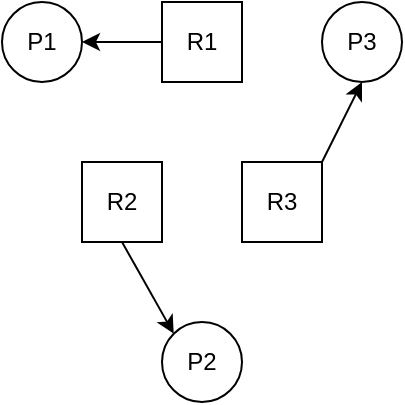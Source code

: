 <mxfile version="15.5.2" type="device"><diagram id="11yEEfdLRepH4hhuT4yF" name="Page-1"><mxGraphModel dx="1418" dy="727" grid="1" gridSize="10" guides="1" tooltips="1" connect="1" arrows="1" fold="1" page="1" pageScale="1" pageWidth="827" pageHeight="1169" math="0" shadow="0"><root><mxCell id="0"/><mxCell id="1" parent="0"/><mxCell id="eFBSQQVBWsg3QBeWgdnW-1" value="P1" style="ellipse;whiteSpace=wrap;html=1;aspect=fixed;" vertex="1" parent="1"><mxGeometry x="40" y="40" width="40" height="40" as="geometry"/></mxCell><mxCell id="eFBSQQVBWsg3QBeWgdnW-2" value="R1" style="whiteSpace=wrap;html=1;aspect=fixed;" vertex="1" parent="1"><mxGeometry x="120" y="40" width="40" height="40" as="geometry"/></mxCell><mxCell id="eFBSQQVBWsg3QBeWgdnW-3" value="P3" style="ellipse;whiteSpace=wrap;html=1;aspect=fixed;" vertex="1" parent="1"><mxGeometry x="200" y="40" width="40" height="40" as="geometry"/></mxCell><mxCell id="eFBSQQVBWsg3QBeWgdnW-4" value="R3" style="whiteSpace=wrap;html=1;aspect=fixed;" vertex="1" parent="1"><mxGeometry x="160" y="120" width="40" height="40" as="geometry"/></mxCell><mxCell id="eFBSQQVBWsg3QBeWgdnW-5" value="R2" style="whiteSpace=wrap;html=1;aspect=fixed;" vertex="1" parent="1"><mxGeometry x="80" y="120" width="40" height="40" as="geometry"/></mxCell><mxCell id="eFBSQQVBWsg3QBeWgdnW-6" value="P2" style="ellipse;whiteSpace=wrap;html=1;aspect=fixed;" vertex="1" parent="1"><mxGeometry x="120" y="200" width="40" height="40" as="geometry"/></mxCell><mxCell id="eFBSQQVBWsg3QBeWgdnW-7" value="" style="endArrow=classic;html=1;rounded=0;exitX=0;exitY=0.5;exitDx=0;exitDy=0;entryX=1;entryY=0.5;entryDx=0;entryDy=0;" edge="1" parent="1" source="eFBSQQVBWsg3QBeWgdnW-2" target="eFBSQQVBWsg3QBeWgdnW-1"><mxGeometry width="50" height="50" relative="1" as="geometry"><mxPoint x="50" y="340" as="sourcePoint"/><mxPoint x="100" y="290" as="targetPoint"/></mxGeometry></mxCell><mxCell id="eFBSQQVBWsg3QBeWgdnW-8" value="" style="endArrow=classic;html=1;rounded=0;exitX=1;exitY=0;exitDx=0;exitDy=0;entryX=0.5;entryY=1;entryDx=0;entryDy=0;" edge="1" parent="1" source="eFBSQQVBWsg3QBeWgdnW-4" target="eFBSQQVBWsg3QBeWgdnW-3"><mxGeometry width="50" height="50" relative="1" as="geometry"><mxPoint x="280" y="140" as="sourcePoint"/><mxPoint x="330" y="90" as="targetPoint"/></mxGeometry></mxCell><mxCell id="eFBSQQVBWsg3QBeWgdnW-9" value="" style="endArrow=classic;html=1;rounded=0;exitX=0.5;exitY=1;exitDx=0;exitDy=0;entryX=0;entryY=0;entryDx=0;entryDy=0;" edge="1" parent="1" source="eFBSQQVBWsg3QBeWgdnW-5" target="eFBSQQVBWsg3QBeWgdnW-6"><mxGeometry width="50" height="50" relative="1" as="geometry"><mxPoint x="40" y="320" as="sourcePoint"/><mxPoint x="90" y="270" as="targetPoint"/></mxGeometry></mxCell></root></mxGraphModel></diagram></mxfile>